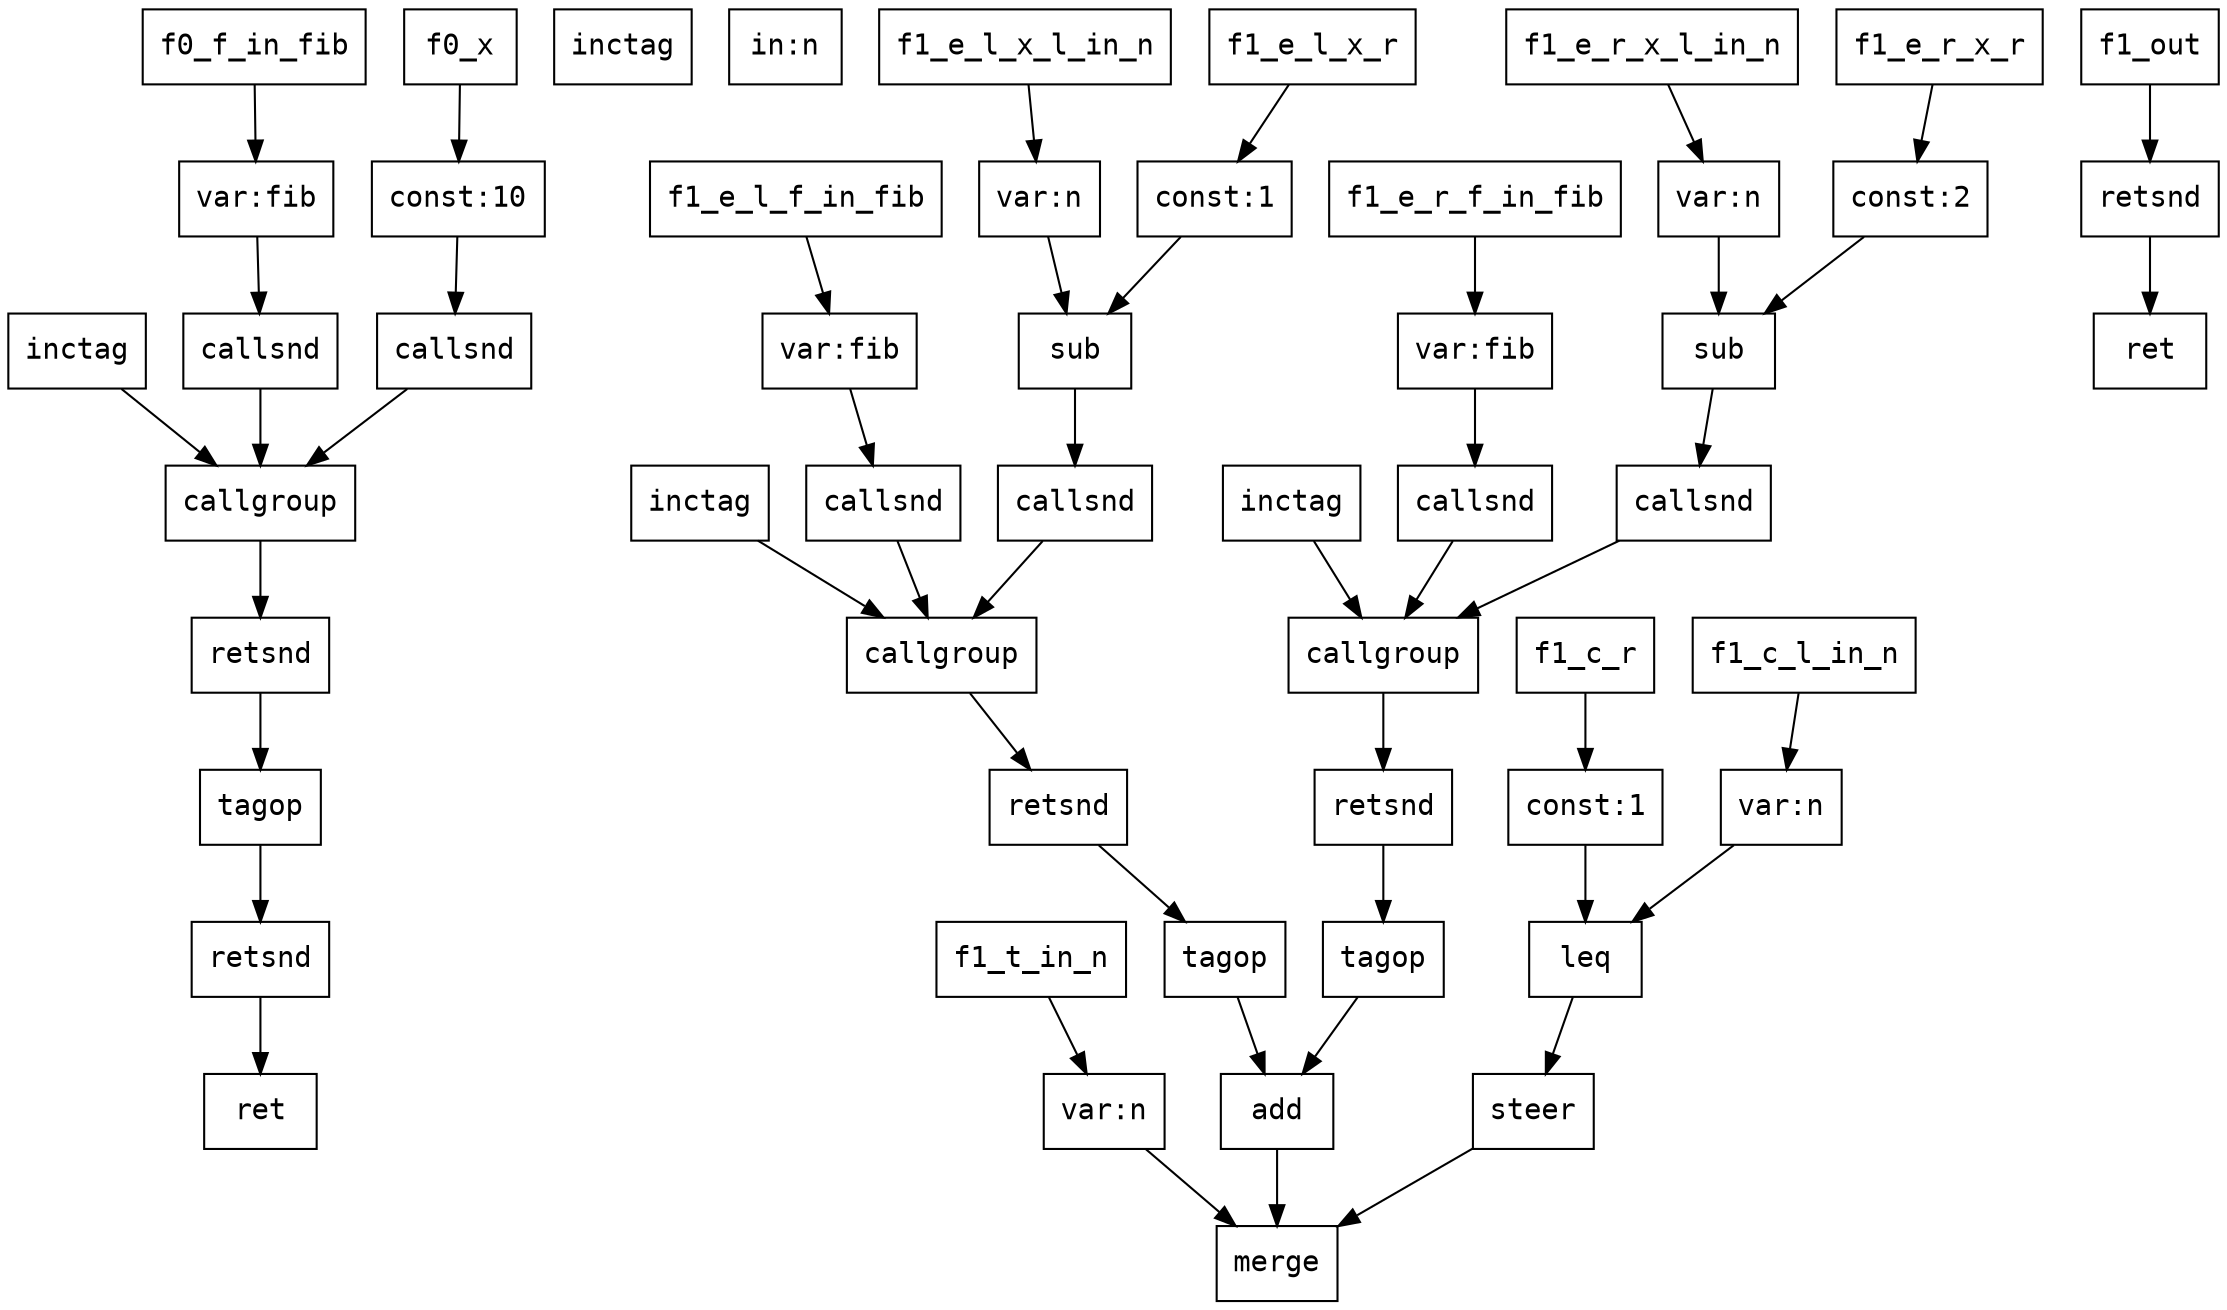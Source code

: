 digraph Dataflow {
  node [shape=record, fontname="Courier"];
  f0_inctag [label="inctag"];
  f0_inctag [label="inctag"];
  f0_f_out [label="var:fib"];
  f0_f_in_fib -> f0_f_out;
  f0_x_out [label="const:10"];
  f0_x -> f0_x_out;
  f0_cg [label="callgroup"];
  f0_inctag -> f0_cg;
  f0_cg_snd1 [label="callsnd"];
  f0_f_out -> f0_cg_snd1;
  f0_cg_snd1 -> f0_cg;
  f0_cg_snd2 [label="callsnd"];
  f0_x_out -> f0_cg_snd2;
  f0_cg_snd2 -> f0_cg;
  f0_cg_retsnd [label="retsnd"];
  f0_cg -> f0_cg_retsnd;
  f0_out [label="tagop"];
  f0_cg_retsnd -> f0_out;
  f0_retsnd [label="retsnd"];
  f0_out -> f0_retsnd;
  f0_ret [label="ret"];
  f0_retsnd -> f0_ret;
  f1_inctag [label="inctag"];
  f1_in_n [label="in:n"];
  f1_c_l_out [label="var:n"];
  f1_c_l_in_n -> f1_c_l_out;
  f1_c_r_out [label="const:1"];
  f1_c_r -> f1_c_r_out;
  f1_c_out [label="leq"];
  f1_c_l_out -> f1_c_out;
  f1_c_r_out -> f1_c_out;
  f1_steer [label="steer"];
  f1_c_out -> f1_steer;
  f1_t_out [label="var:n"];
  f1_t_in_n -> f1_t_out;
  f1_t_out -> f1_merge;
  f1_e_l_inctag [label="inctag"];
  f1_e_l_f_out [label="var:fib"];
  f1_e_l_f_in_fib -> f1_e_l_f_out;
  f1_e_l_x_l_out [label="var:n"];
  f1_e_l_x_l_in_n -> f1_e_l_x_l_out;
  f1_e_l_x_r_out [label="const:1"];
  f1_e_l_x_r -> f1_e_l_x_r_out;
  f1_e_l_x_out [label="sub"];
  f1_e_l_x_l_out -> f1_e_l_x_out;
  f1_e_l_x_r_out -> f1_e_l_x_out;
  f1_e_l_cg [label="callgroup"];
  f1_e_l_inctag -> f1_e_l_cg;
  f1_e_l_cg_snd1 [label="callsnd"];
  f1_e_l_f_out -> f1_e_l_cg_snd1;
  f1_e_l_cg_snd1 -> f1_e_l_cg;
  f1_e_l_cg_snd2 [label="callsnd"];
  f1_e_l_x_out -> f1_e_l_cg_snd2;
  f1_e_l_cg_snd2 -> f1_e_l_cg;
  f1_e_l_cg_retsnd [label="retsnd"];
  f1_e_l_cg -> f1_e_l_cg_retsnd;
  f1_e_l_out [label="tagop"];
  f1_e_l_cg_retsnd -> f1_e_l_out;
  f1_e_r_inctag [label="inctag"];
  f1_e_r_f_out [label="var:fib"];
  f1_e_r_f_in_fib -> f1_e_r_f_out;
  f1_e_r_x_l_out [label="var:n"];
  f1_e_r_x_l_in_n -> f1_e_r_x_l_out;
  f1_e_r_x_r_out [label="const:2"];
  f1_e_r_x_r -> f1_e_r_x_r_out;
  f1_e_r_x_out [label="sub"];
  f1_e_r_x_l_out -> f1_e_r_x_out;
  f1_e_r_x_r_out -> f1_e_r_x_out;
  f1_e_r_cg [label="callgroup"];
  f1_e_r_inctag -> f1_e_r_cg;
  f1_e_r_cg_snd1 [label="callsnd"];
  f1_e_r_f_out -> f1_e_r_cg_snd1;
  f1_e_r_cg_snd1 -> f1_e_r_cg;
  f1_e_r_cg_snd2 [label="callsnd"];
  f1_e_r_x_out -> f1_e_r_cg_snd2;
  f1_e_r_cg_snd2 -> f1_e_r_cg;
  f1_e_r_cg_retsnd [label="retsnd"];
  f1_e_r_cg -> f1_e_r_cg_retsnd;
  f1_e_r_out [label="tagop"];
  f1_e_r_cg_retsnd -> f1_e_r_out;
  f1_e_out [label="add"];
  f1_e_l_out -> f1_e_out;
  f1_e_r_out -> f1_e_out;
  f1_e_out -> f1_merge;
  f1_merge [label="merge"];
  f1_steer -> f1_merge;
  f1_retsnd [label="retsnd"];
  f1_out -> f1_retsnd;
  f1_ret [label="ret"];
  f1_retsnd -> f1_ret;
}

